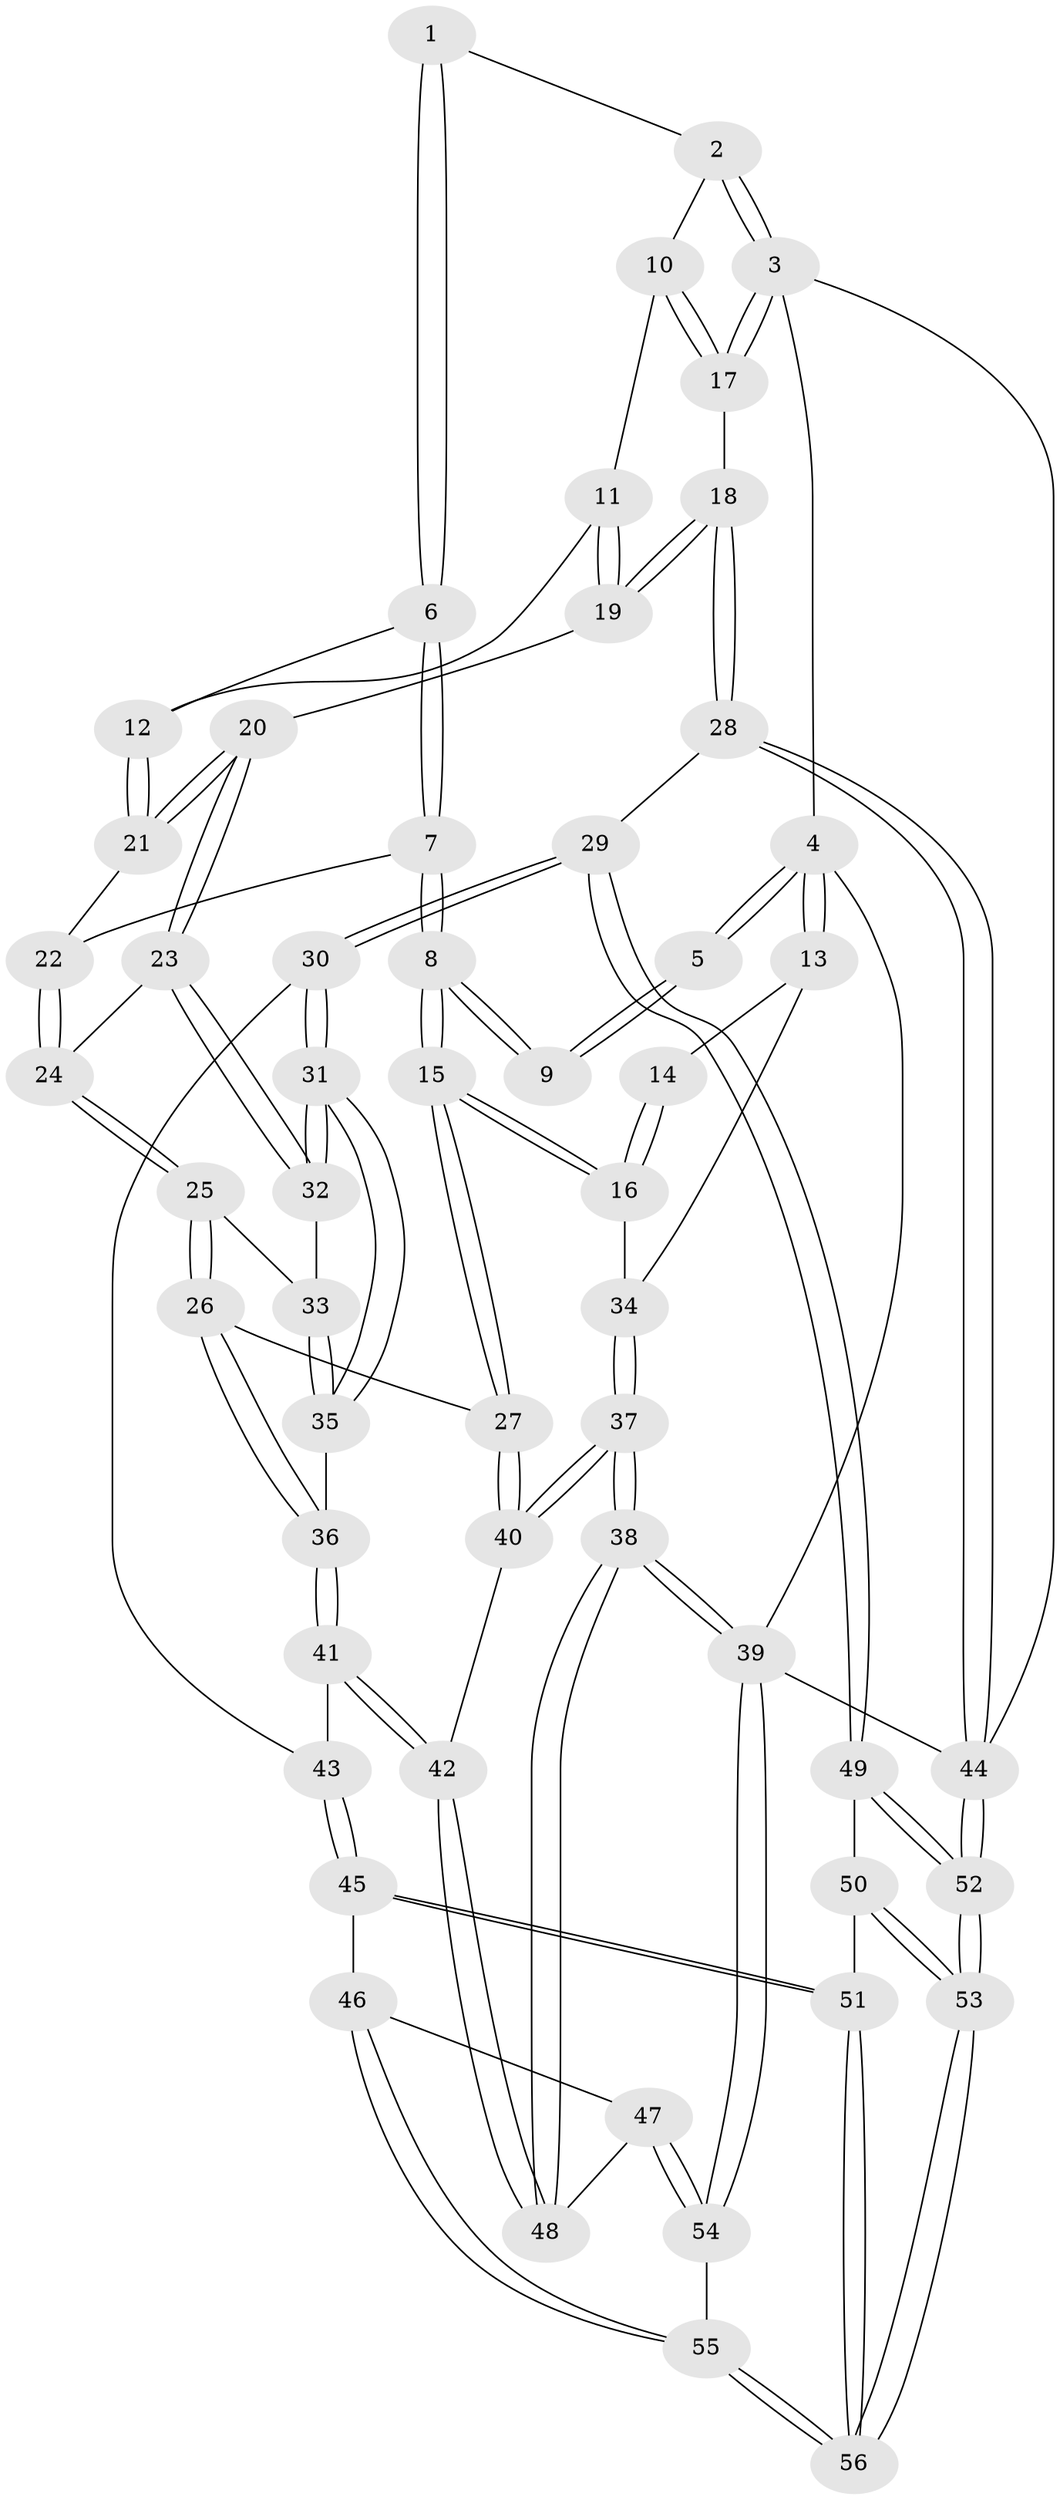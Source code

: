 // Generated by graph-tools (version 1.1) at 2025/11/02/27/25 16:11:52]
// undirected, 56 vertices, 137 edges
graph export_dot {
graph [start="1"]
  node [color=gray90,style=filled];
  1 [pos="+0.3839543408092043+0"];
  2 [pos="+0.5803432163565712+0"];
  3 [pos="+1+0"];
  4 [pos="+0+0"];
  5 [pos="+0.19777014414169844+0"];
  6 [pos="+0.35437435471256656+0.1558740446460065"];
  7 [pos="+0.320461267912867+0.2476641400761633"];
  8 [pos="+0.2709257640353581+0.30601937534054485"];
  9 [pos="+0.1463310171015411+0.13681452315802337"];
  10 [pos="+0.6549252499729782+0.14301932430715997"];
  11 [pos="+0.6482425323739984+0.1556609036388199"];
  12 [pos="+0.6332141589770265+0.16778233762568043"];
  13 [pos="+0+0"];
  14 [pos="+0.027071904703518092+0.13184246832432323"];
  15 [pos="+0.2381591188349114+0.4026778909051887"];
  16 [pos="+0.19120092416633014+0.4005180472461173"];
  17 [pos="+1+0.19335920270013665"];
  18 [pos="+1+0.37053367722763136"];
  19 [pos="+0.7263020449989736+0.3372409653573111"];
  20 [pos="+0.663390119181532+0.3865972921838759"];
  21 [pos="+0.5620461817967285+0.2692215296077814"];
  22 [pos="+0.5614290663814397+0.2695507680782746"];
  23 [pos="+0.6565258303477476+0.4040018958351339"];
  24 [pos="+0.5077474102008886+0.42623904407428376"];
  25 [pos="+0.4975853017018179+0.4343703943763839"];
  26 [pos="+0.43397186585415637+0.4443880877113105"];
  27 [pos="+0.23836517142737843+0.4029947905647292"];
  28 [pos="+1+0.6121770484332443"];
  29 [pos="+0.8683013707633543+0.6496752851677454"];
  30 [pos="+0.7901179024631289+0.6405671048695255"];
  31 [pos="+0.7467518982231864+0.6013165029499559"];
  32 [pos="+0.690861334703108+0.5061645453216062"];
  33 [pos="+0.5345469887830024+0.4747190665179229"];
  34 [pos="+0+0.41177638157364527"];
  35 [pos="+0.5729895408466781+0.557830720058629"];
  36 [pos="+0.497529911313977+0.6048239055351733"];
  37 [pos="+0+1"];
  38 [pos="+0+1"];
  39 [pos="+0+1"];
  40 [pos="+0.25152022468801305+0.5881129920069436"];
  41 [pos="+0.47521057831674507+0.6816175097831477"];
  42 [pos="+0.38914010614474676+0.7322740657431629"];
  43 [pos="+0.6749400057239391+0.7023589225806632"];
  44 [pos="+1+1"];
  45 [pos="+0.5862468140433086+0.8696914949660729"];
  46 [pos="+0.5079868961029852+0.8781705859033917"];
  47 [pos="+0.4119094672718984+0.8242885369509367"];
  48 [pos="+0.3897442570307844+0.8019960445853168"];
  49 [pos="+0.7862434385452342+0.8672239321957197"];
  50 [pos="+0.7463634822822645+0.8919853674798699"];
  51 [pos="+0.6308544274458444+0.9090114006730734"];
  52 [pos="+1+1"];
  53 [pos="+0.6940738974943954+1"];
  54 [pos="+0.3673443913608218+1"];
  55 [pos="+0.4961577635768519+1"];
  56 [pos="+0.6816925025021668+1"];
  1 -- 2;
  1 -- 6;
  1 -- 6;
  2 -- 3;
  2 -- 3;
  2 -- 10;
  3 -- 4;
  3 -- 17;
  3 -- 17;
  3 -- 44;
  4 -- 5;
  4 -- 5;
  4 -- 13;
  4 -- 13;
  4 -- 39;
  5 -- 9;
  5 -- 9;
  6 -- 7;
  6 -- 7;
  6 -- 12;
  7 -- 8;
  7 -- 8;
  7 -- 22;
  8 -- 9;
  8 -- 9;
  8 -- 15;
  8 -- 15;
  10 -- 11;
  10 -- 17;
  10 -- 17;
  11 -- 12;
  11 -- 19;
  11 -- 19;
  12 -- 21;
  12 -- 21;
  13 -- 14;
  13 -- 34;
  14 -- 16;
  14 -- 16;
  15 -- 16;
  15 -- 16;
  15 -- 27;
  15 -- 27;
  16 -- 34;
  17 -- 18;
  18 -- 19;
  18 -- 19;
  18 -- 28;
  18 -- 28;
  19 -- 20;
  20 -- 21;
  20 -- 21;
  20 -- 23;
  20 -- 23;
  21 -- 22;
  22 -- 24;
  22 -- 24;
  23 -- 24;
  23 -- 32;
  23 -- 32;
  24 -- 25;
  24 -- 25;
  25 -- 26;
  25 -- 26;
  25 -- 33;
  26 -- 27;
  26 -- 36;
  26 -- 36;
  27 -- 40;
  27 -- 40;
  28 -- 29;
  28 -- 44;
  28 -- 44;
  29 -- 30;
  29 -- 30;
  29 -- 49;
  29 -- 49;
  30 -- 31;
  30 -- 31;
  30 -- 43;
  31 -- 32;
  31 -- 32;
  31 -- 35;
  31 -- 35;
  32 -- 33;
  33 -- 35;
  33 -- 35;
  34 -- 37;
  34 -- 37;
  35 -- 36;
  36 -- 41;
  36 -- 41;
  37 -- 38;
  37 -- 38;
  37 -- 40;
  37 -- 40;
  38 -- 39;
  38 -- 39;
  38 -- 48;
  38 -- 48;
  39 -- 54;
  39 -- 54;
  39 -- 44;
  40 -- 42;
  41 -- 42;
  41 -- 42;
  41 -- 43;
  42 -- 48;
  42 -- 48;
  43 -- 45;
  43 -- 45;
  44 -- 52;
  44 -- 52;
  45 -- 46;
  45 -- 51;
  45 -- 51;
  46 -- 47;
  46 -- 55;
  46 -- 55;
  47 -- 48;
  47 -- 54;
  47 -- 54;
  49 -- 50;
  49 -- 52;
  49 -- 52;
  50 -- 51;
  50 -- 53;
  50 -- 53;
  51 -- 56;
  51 -- 56;
  52 -- 53;
  52 -- 53;
  53 -- 56;
  53 -- 56;
  54 -- 55;
  55 -- 56;
  55 -- 56;
}
